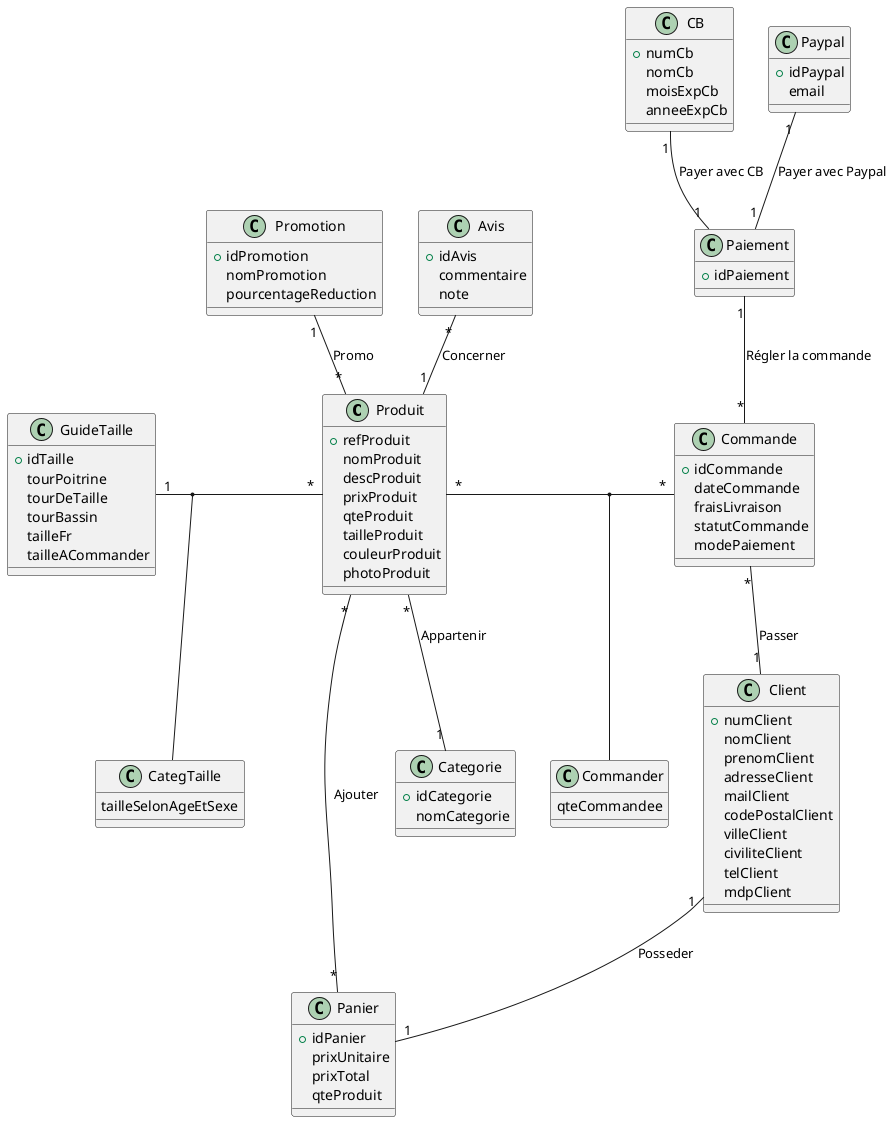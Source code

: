 @startuml Diagramme de classes métiers BD SAE3.01

class Produit {
    + refProduit
    nomProduit
    descProduit
    prixProduit
    qteProduit
    tailleProduit
    couleurProduit
    photoProduit
}

class Promotion {
    + idPromotion
    nomPromotion
    pourcentageReduction
}

class CategTaille {
    tailleSelonAgeEtSexe
}

class GuideTaille {
    + idTaille
    tourPoitrine
    tourDeTaille
    tourBassin
    tailleFr
    tailleACommander
}

class Categorie {
    + idCategorie
    nomCategorie
}

class Client {
    + numClient
    nomClient
    prenomClient
    adresseClient
    mailClient
    codePostalClient
    villeClient
    civiliteClient
    telClient
    mdpClient
}

class Panier {
    + idPanier
    prixUnitaire
    prixTotal
    qteProduit
}

class Commande {
    + idCommande
    dateCommande
    fraisLivraison
    statutCommande
    modePaiement
}

class Paiement {
    + idPaiement
}

class CB {
    + numCb
    nomCb
    moisExpCb
    anneeExpCb
}

class Paypal {
    + idPaypal
    email
}

class Commander {
    qteCommandee
}

class Avis {
    + idAvis
    commentaire
    note
}

Produit "*" -- "1" Categorie: Appartenir
Paypal "1" -- "1" Paiement : Payer avec Paypal
CB "1" -- "1" Paiement : Payer avec CB
Paiement "1" -- "*" Commande : Régler la commande
Produit "*" - "*" Commande
(Produit, Commande) -- Commander
Produit "*" -- "*" Panier : Ajouter
Commande "*" -- "1" Client: Passer
Client "1" -- "1" Panier: Posseder
Avis "*" -- "1" Produit: Concerner
GuideTaille "1" - "*" Produit
(GuideTaille, Produit) -- CategTaille
Promotion "1" -- "*" Produit: Promo

@enduml
